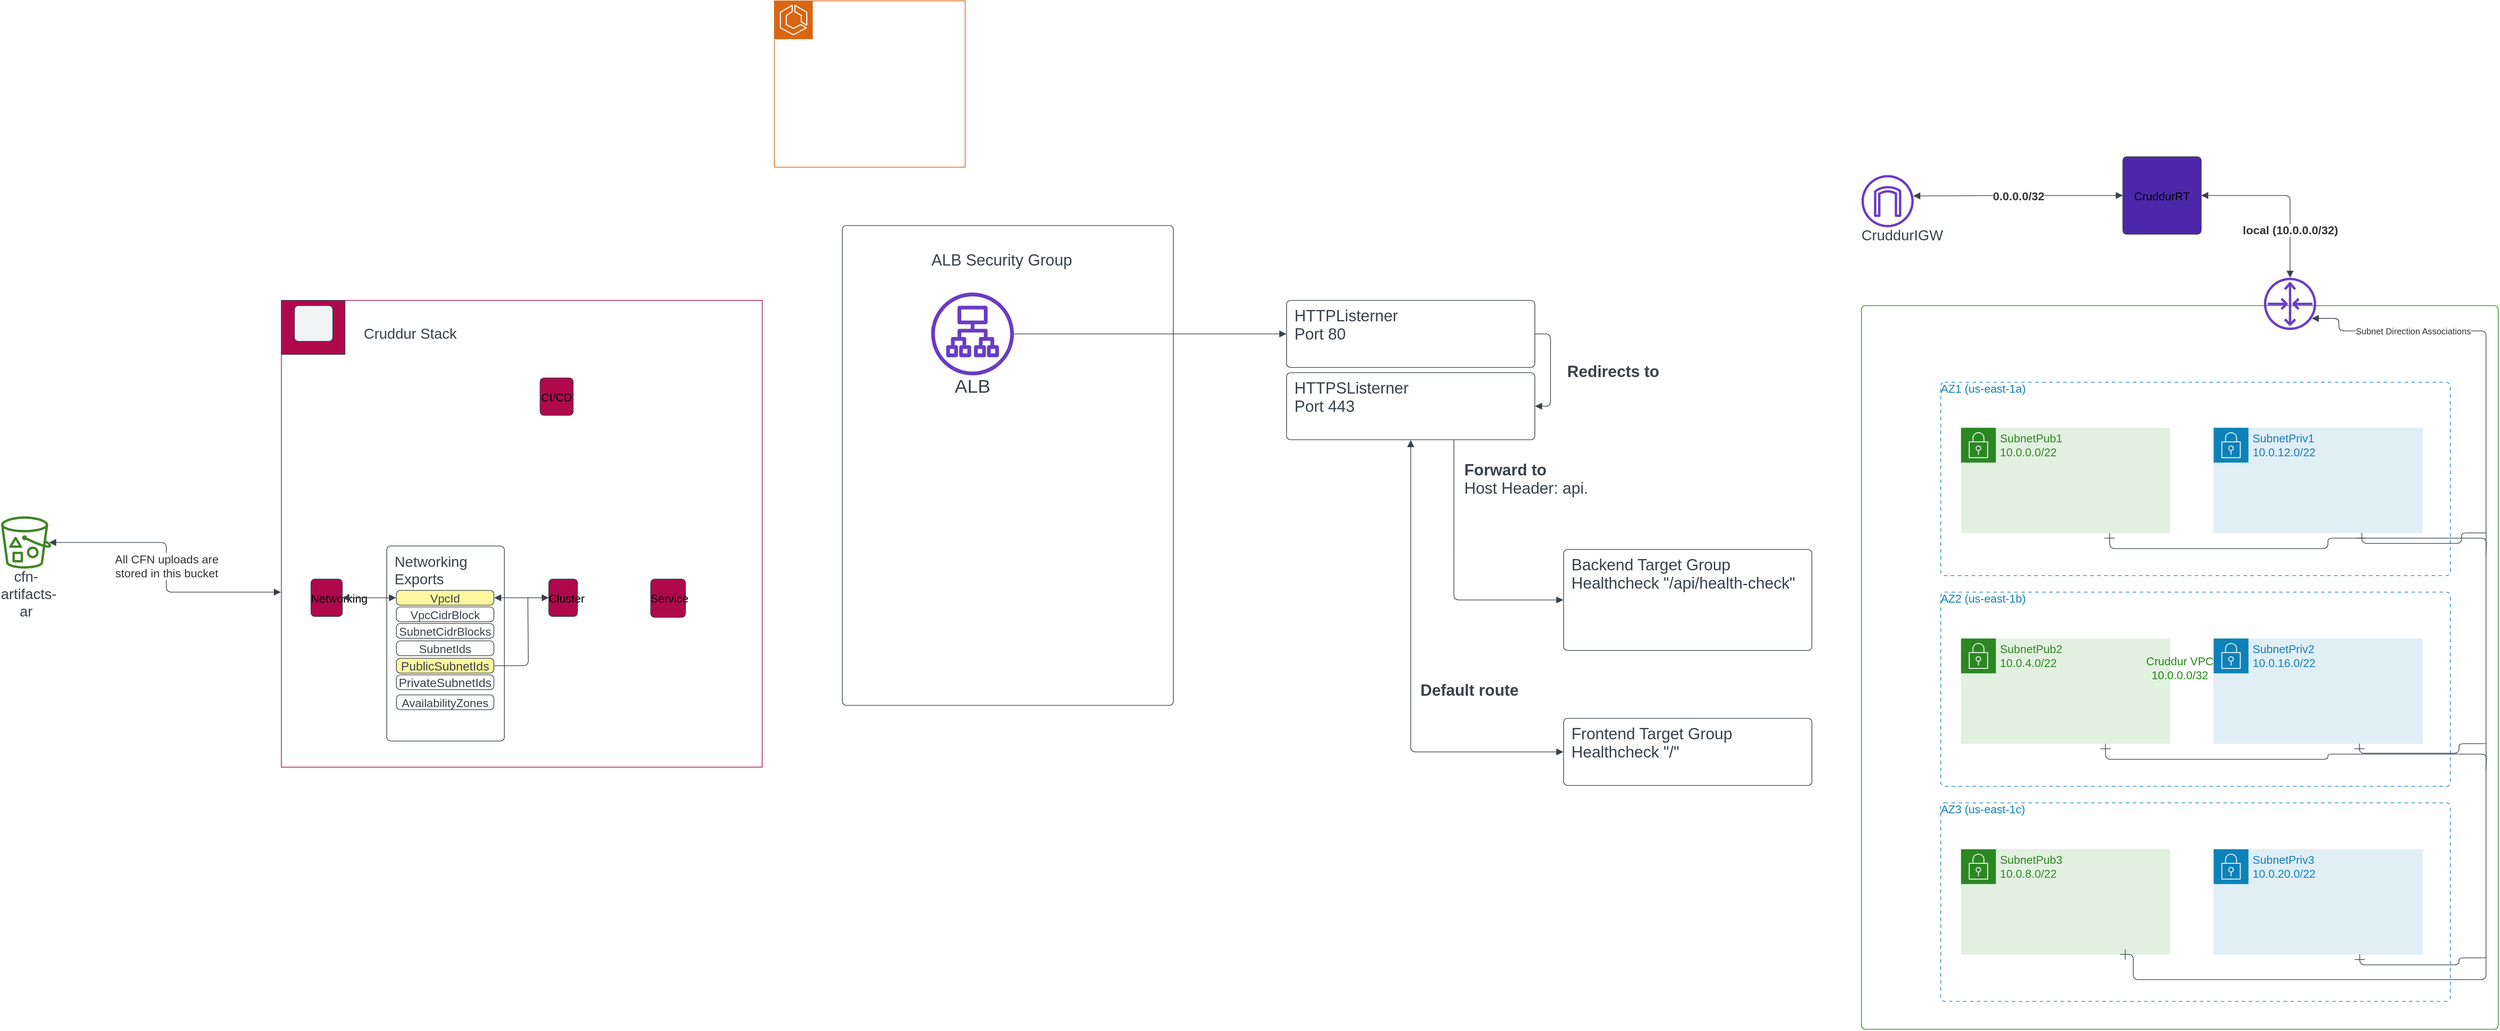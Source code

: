 <mxfile version="20.8.20" type="github">
  <diagram name="Page-1" id="DmIdj5LOLqRMzLJ2gPiF">
    <mxGraphModel dx="2603" dy="2450" grid="1" gridSize="10" guides="1" tooltips="1" connect="1" arrows="1" fold="1" page="1" pageScale="1" pageWidth="1169" pageHeight="1654" math="0" shadow="0">
      <root>
        <mxCell id="0" />
        <mxCell id="1" parent="0" />
        <mxCell id="Y5ffWVeLKaedBnNB1SG8-2" value="" style="html=1;overflow=block;blockSpacing=1;whiteSpace=wrap;fontSize=13;spacing=3.8;strokeColor=#3a414a;strokeOpacity=100;rounded=1;absoluteArcSize=1;arcSize=9;strokeWidth=0.8;lucidId=Gu1TGajPd.M8;" vertex="1" parent="1">
          <mxGeometry y="78" width="380" height="551" as="geometry" />
        </mxCell>
        <mxCell id="Y5ffWVeLKaedBnNB1SG8-3" value="" style="html=1;overflow=block;blockSpacing=1;whiteSpace=wrap;fontSize=13;spacing=9;strokeColor=#d86613;strokeOpacity=100;strokeWidth=0.8;lucidId=Tg1TGxLeuST_;" vertex="1" parent="1">
          <mxGeometry x="-78" y="-180" width="219" height="191" as="geometry" />
        </mxCell>
        <mxCell id="Y5ffWVeLKaedBnNB1SG8-4" value="" style="html=1;overflow=block;blockSpacing=1;whiteSpace=wrap;fontSize=13;spacing=3.8;strokeColor=#b0084d;strokeOpacity=100;strokeWidth=0.8;lucidId=mw0TCf-SKjKt;" vertex="1" parent="1">
          <mxGeometry x="-644" y="164" width="552" height="536" as="geometry" />
        </mxCell>
        <mxCell id="Y5ffWVeLKaedBnNB1SG8-5" value="       AZ1 (us-east-1a)" style="html=1;overflow=block;blockSpacing=1;whiteSpace=wrap;verticalAlign=top;dashed=1;dashPattern=5 5;fontColor=#0E82B8;container=1;pointerEvents=0;collapsible=0;recursiveResize=0;fontSize=13;align=left;spacing=0;strokeColor=#147eba;strokeOpacity=100;fillOpacity=0;rounded=1;absoluteArcSize=1;arcSize=9;fillColor=#ffffff;strokeWidth=0.8;lucidId=Z4ZT~RqnWNvc;" vertex="1" parent="1">
          <mxGeometry x="1261" y="258" width="585" height="222" as="geometry" />
        </mxCell>
        <mxCell id="Y5ffWVeLKaedBnNB1SG8-6" value="SubnetPub1&#xa;10.0.0.0/22" style="html=1;overflow=block;blockSpacing=1;whiteSpace=wrap;shape=mxgraph.aws4.group;grIcon=mxgraph.aws4.group_security_group;grStroke=0;verticalAlign=top;align=left;grIconSize=40;spacingLeft=45;spacingTop=5;strokeColor=#2C8723;fontColor=#2C8723;container=1;pointerEvents=0;collapsible=0;recursiveResize=0;fontSize=13;spacing=0;strokeOpacity=100;fillOpacity=13;rounded=1;absoluteArcSize=1;arcSize=9;fillColor=#248814;strokeWidth=0;lucidId=A6ZT0tNM1aIh;" vertex="1" parent="1">
          <mxGeometry x="1284" y="310" width="240" height="121" as="geometry" />
        </mxCell>
        <mxCell id="Y5ffWVeLKaedBnNB1SG8-7" value="SubnetPriv1&#xa;10.0.12.0/22" style="html=1;overflow=block;blockSpacing=1;whiteSpace=wrap;shape=mxgraph.aws4.group;grIcon=mxgraph.aws4.group_security_group;grStroke=0;verticalAlign=top;align=left;grIconSize=40;spacingLeft=45;spacingTop=5;strokeColor=#0E82B8;container=1;pointerEvents=0;collapsible=0;recursiveResize=0;fontSize=13;fontColor=#147eba;spacing=0;strokeOpacity=100;fillOpacity=13;rounded=1;absoluteArcSize=1;arcSize=9;fillColor=#147eba;strokeWidth=0;lucidId=D6ZTme_0ZaUr;" vertex="1" parent="1">
          <mxGeometry x="1574" y="310" width="240" height="121" as="geometry" />
        </mxCell>
        <mxCell id="Y5ffWVeLKaedBnNB1SG8-8" value="Cruddur VPC&#xa;10.0.0.0/32 " style="html=1;overflow=block;blockSpacing=1;whiteSpace=wrap;fontSize=13;fontColor=#248814;spacing=0;strokeColor=#248814;strokeOpacity=100;fillOpacity=0;rounded=1;absoluteArcSize=1;arcSize=9;fillColor=#ffffff;strokeWidth=0.8;container=1;pointerEvents=0;collapsible=0;recursiveResize=0;lucidId=Z_ZT-OhwxgQS;" vertex="1" parent="1">
          <mxGeometry x="1170" y="170" width="731" height="831" as="geometry" />
        </mxCell>
        <mxCell id="Y5ffWVeLKaedBnNB1SG8-9" value="       AZ2 (us-east-1b)" style="html=1;overflow=block;blockSpacing=1;whiteSpace=wrap;verticalAlign=top;dashed=1;dashPattern=5 5;fontColor=#0E82B8;container=1;pointerEvents=0;collapsible=0;recursiveResize=0;fontSize=13;align=left;spacing=0;strokeColor=#147eba;strokeOpacity=100;fillOpacity=0;rounded=1;absoluteArcSize=1;arcSize=9;fillColor=#ffffff;strokeWidth=0.8;lucidId=if0TXPkdlUMy;" vertex="1" parent="1">
          <mxGeometry x="1261" y="499" width="585" height="223" as="geometry" />
        </mxCell>
        <mxCell id="Y5ffWVeLKaedBnNB1SG8-10" value="SubnetPub2&#xa;10.0.4.0/22" style="html=1;overflow=block;blockSpacing=1;whiteSpace=wrap;shape=mxgraph.aws4.group;grIcon=mxgraph.aws4.group_security_group;grStroke=0;verticalAlign=top;align=left;grIconSize=40;spacingLeft=45;spacingTop=5;strokeColor=#2C8723;fontColor=#2C8723;container=1;pointerEvents=0;collapsible=0;recursiveResize=0;fontSize=13;spacing=0;strokeOpacity=100;fillOpacity=13;rounded=1;absoluteArcSize=1;arcSize=9;fillColor=#248814;strokeWidth=0;lucidId=if0TEgoTsi_F;" vertex="1" parent="1">
          <mxGeometry x="1284" y="552" width="240" height="121" as="geometry" />
        </mxCell>
        <mxCell id="Y5ffWVeLKaedBnNB1SG8-11" value="SubnetPriv2&#xa;10.0.16.0/22" style="html=1;overflow=block;blockSpacing=1;whiteSpace=wrap;shape=mxgraph.aws4.group;grIcon=mxgraph.aws4.group_security_group;grStroke=0;verticalAlign=top;align=left;grIconSize=40;spacingLeft=45;spacingTop=5;strokeColor=#0E82B8;container=1;pointerEvents=0;collapsible=0;recursiveResize=0;fontSize=13;fontColor=#147eba;spacing=0;strokeOpacity=100;fillOpacity=13;rounded=1;absoluteArcSize=1;arcSize=9;fillColor=#147eba;strokeWidth=0;lucidId=if0TMw7SNUd1;" vertex="1" parent="1">
          <mxGeometry x="1574" y="552" width="240" height="121" as="geometry" />
        </mxCell>
        <mxCell id="Y5ffWVeLKaedBnNB1SG8-12" value="       AZ3 (us-east-1c)" style="html=1;overflow=block;blockSpacing=1;whiteSpace=wrap;verticalAlign=top;dashed=1;dashPattern=5 5;fontColor=#0E82B8;container=1;pointerEvents=0;collapsible=0;recursiveResize=0;fontSize=13;align=left;spacing=0;strokeColor=#147eba;strokeOpacity=100;fillOpacity=0;rounded=1;absoluteArcSize=1;arcSize=9;fillColor=#ffffff;strokeWidth=0.8;lucidId=pf0TN7_UmOL7;" vertex="1" parent="1">
          <mxGeometry x="1261" y="741" width="585" height="228" as="geometry" />
        </mxCell>
        <mxCell id="Y5ffWVeLKaedBnNB1SG8-13" value="SubnetPub3&#xa;10.0.8.0/22" style="html=1;overflow=block;blockSpacing=1;whiteSpace=wrap;shape=mxgraph.aws4.group;grIcon=mxgraph.aws4.group_security_group;grStroke=0;verticalAlign=top;align=left;grIconSize=40;spacingLeft=45;spacingTop=5;strokeColor=#2C8723;fontColor=#2C8723;container=1;pointerEvents=0;collapsible=0;recursiveResize=0;fontSize=13;spacing=0;strokeOpacity=100;fillOpacity=13;rounded=1;absoluteArcSize=1;arcSize=9;fillColor=#248814;strokeWidth=0;lucidId=pf0Tl75vCmeT;" vertex="1" parent="1">
          <mxGeometry x="1284" y="794" width="240" height="121" as="geometry" />
        </mxCell>
        <mxCell id="Y5ffWVeLKaedBnNB1SG8-14" value="SubnetPriv3&#xa;10.0.20.0/22" style="html=1;overflow=block;blockSpacing=1;whiteSpace=wrap;shape=mxgraph.aws4.group;grIcon=mxgraph.aws4.group_security_group;grStroke=0;verticalAlign=top;align=left;grIconSize=40;spacingLeft=45;spacingTop=5;strokeColor=#0E82B8;container=1;pointerEvents=0;collapsible=0;recursiveResize=0;fontSize=13;fontColor=#147eba;spacing=0;strokeOpacity=100;fillOpacity=13;rounded=1;absoluteArcSize=1;arcSize=9;fillColor=#147eba;strokeWidth=0;lucidId=pf0TrG4AAMhS;" vertex="1" parent="1">
          <mxGeometry x="1574" y="794" width="240" height="121" as="geometry" />
        </mxCell>
        <mxCell id="Y5ffWVeLKaedBnNB1SG8-15" value="CruddurRT" style="html=1;overflow=block;blockSpacing=1;whiteSpace=wrap;fontSize=13;spacing=0;strokeColor=#3a414a;strokeOpacity=100;rounded=1;absoluteArcSize=1;arcSize=9;fillColor=#4D27AA;strokeWidth=0.8;lucidId=39ZTzKno2BkV;" vertex="1" parent="1">
          <mxGeometry x="1470" y="-1" width="90" height="89" as="geometry" />
        </mxCell>
        <mxCell id="Y5ffWVeLKaedBnNB1SG8-16" value="" style="html=1;overflow=block;blockSpacing=1;whiteSpace=wrap;shape=mxgraph.aws4.router;labelPosition=center;verticalLabelPosition=bottom;align=center;verticalAlign=top;pointerEvents=1;fontSize=13;spacing=0;strokeColor=#3a414a;strokeOpacity=100;rounded=1;absoluteArcSize=1;arcSize=9;fillColor=#693cc5;strokeWidth=0.8;lucidId=3-ZTYZ8C4m2f;" vertex="1" parent="1">
          <mxGeometry x="1632" y="138" width="60" height="60" as="geometry" />
        </mxCell>
        <mxCell id="Y5ffWVeLKaedBnNB1SG8-17" value="" style="html=1;jettySize=18;whiteSpace=wrap;fontSize=13;strokeColor=#3a414a;strokeOpacity=100;strokeWidth=0.8;rounded=1;arcSize=12;edgeStyle=orthogonalEdgeStyle;startArrow=block;startFill=1;endArrow=block;endFill=1;exitX=1;exitY=0.5;exitPerimeter=0;entryX=0.5;entryY=0;entryPerimeter=0;lucidId=h~ZTw6QrdE8z;" edge="1" parent="1" source="Y5ffWVeLKaedBnNB1SG8-15" target="Y5ffWVeLKaedBnNB1SG8-16">
          <mxGeometry width="100" height="100" relative="1" as="geometry">
            <Array as="points" />
          </mxGeometry>
        </mxCell>
        <mxCell id="Y5ffWVeLKaedBnNB1SG8-18" value="local (10.0.0.0/32)" style="text;html=1;resizable=0;labelBackgroundColor=default;align=center;verticalAlign=middle;fontStyle=1;fontColor=#333333;fontSize=13.3;" vertex="1" parent="Y5ffWVeLKaedBnNB1SG8-17">
          <mxGeometry x="0.433" relative="1" as="geometry" />
        </mxCell>
        <mxCell id="Y5ffWVeLKaedBnNB1SG8-19" value="CruddurIGW" style="html=1;overflow=block;blockSpacing=1;whiteSpace=wrap;shape=mxgraph.aws4.internet_gateway;labelPosition=center;verticalLabelPosition=bottom;align=center;verticalAlign=top;pointerEvents=1;fontSize=16.7;fontColor=#3a414a;spacing=0;strokeColor=#3a414a;strokeOpacity=100;rounded=1;absoluteArcSize=1;arcSize=9;fillColor=#693cc5;strokeWidth=0.8;lucidId=O~ZTAr_EYrPd;" vertex="1" parent="1">
          <mxGeometry x="1170" y="20" width="60" height="60" as="geometry" />
        </mxCell>
        <mxCell id="Y5ffWVeLKaedBnNB1SG8-20" value="" style="html=1;jettySize=18;whiteSpace=wrap;fontSize=13;strokeColor=#3a414a;strokeOpacity=100;strokeWidth=0.8;rounded=1;arcSize=12;edgeStyle=orthogonalEdgeStyle;startArrow=block;startFill=1;endArrow=block;endFill=1;exitX=0;exitY=0.5;exitPerimeter=0;entryX=0.99;entryY=0.4;entryPerimeter=0;lucidId=X~ZTACHfxG1c;" edge="1" parent="1" source="Y5ffWVeLKaedBnNB1SG8-15" target="Y5ffWVeLKaedBnNB1SG8-19">
          <mxGeometry width="100" height="100" relative="1" as="geometry">
            <Array as="points" />
          </mxGeometry>
        </mxCell>
        <mxCell id="Y5ffWVeLKaedBnNB1SG8-21" value="0.0.0.0/32" style="text;html=1;resizable=0;labelBackgroundColor=default;align=center;verticalAlign=middle;fontStyle=1;fontColor=#333333;fontSize=13.3;" vertex="1" parent="Y5ffWVeLKaedBnNB1SG8-20">
          <mxGeometry relative="1" as="geometry" />
        </mxCell>
        <mxCell id="Y5ffWVeLKaedBnNB1SG8-22" value="" style="html=1;jettySize=18;whiteSpace=wrap;fontSize=13;strokeColor=#3a414a;strokeOpacity=100;strokeWidth=0.8;rounded=1;arcSize=12;edgeStyle=orthogonalEdgeStyle;startArrow=ERone;startSize=10;endArrow=block;endFill=1;exitX=0.762;exitY=1;exitPerimeter=0;entryX=0.915;entryY=0.778;entryPerimeter=0;lucidId=0j0T1WFHOqhb;" edge="1" parent="1" source="Y5ffWVeLKaedBnNB1SG8-13" target="Y5ffWVeLKaedBnNB1SG8-16">
          <mxGeometry width="100" height="100" relative="1" as="geometry">
            <Array as="points">
              <mxPoint x="1482" y="944" />
              <mxPoint x="1887" y="944" />
              <mxPoint x="1887" y="199" />
              <mxPoint x="1718" y="199" />
              <mxPoint x="1718" y="185" />
            </Array>
          </mxGeometry>
        </mxCell>
        <mxCell id="Y5ffWVeLKaedBnNB1SG8-23" value="Subnet Direction Associations" style="text;html=1;resizable=0;labelBackgroundColor=default;align=center;verticalAlign=middle;fontColor=#333333;fontSize=10;" vertex="1" parent="Y5ffWVeLKaedBnNB1SG8-22">
          <mxGeometry x="0.815" relative="1" as="geometry" />
        </mxCell>
        <mxCell id="Y5ffWVeLKaedBnNB1SG8-24" value="" style="html=1;jettySize=18;whiteSpace=wrap;fontSize=13;strokeColor=#3a414a;strokeOpacity=100;strokeWidth=0.8;rounded=1;arcSize=12;edgeStyle=orthogonalEdgeStyle;startArrow=ERone;startSize=10;endArrow=none;exitX=0.7;exitY=1;exitPerimeter=0;lucidId=uk0TY1qM_Ws-;" edge="1" parent="1" source="Y5ffWVeLKaedBnNB1SG8-14">
          <mxGeometry width="100" height="100" relative="1" as="geometry">
            <Array as="points">
              <mxPoint x="1742" y="927" />
              <mxPoint x="1856" y="927" />
              <mxPoint x="1856" y="919" />
            </Array>
            <mxPoint x="1887" y="919" as="targetPoint" />
          </mxGeometry>
        </mxCell>
        <mxCell id="Y5ffWVeLKaedBnNB1SG8-25" value="" style="html=1;jettySize=18;whiteSpace=wrap;fontSize=13;strokeColor=#3a414a;strokeOpacity=100;strokeWidth=0.8;rounded=1;arcSize=12;edgeStyle=orthogonalEdgeStyle;startArrow=ERone;startSize=10;endArrow=none;exitX=0.698;exitY=1;exitPerimeter=0;lucidId=am0TiYnxLX_K;" edge="1" parent="1" source="Y5ffWVeLKaedBnNB1SG8-11">
          <mxGeometry width="100" height="100" relative="1" as="geometry">
            <Array as="points">
              <mxPoint x="1741" y="684" />
              <mxPoint x="1856" y="684" />
              <mxPoint x="1856" y="673" />
            </Array>
            <mxPoint x="1887" y="672" as="targetPoint" />
          </mxGeometry>
        </mxCell>
        <mxCell id="Y5ffWVeLKaedBnNB1SG8-26" value="" style="html=1;jettySize=18;whiteSpace=wrap;fontSize=13;strokeColor=#3a414a;strokeOpacity=100;strokeWidth=0.8;rounded=1;arcSize=12;edgeStyle=orthogonalEdgeStyle;startArrow=ERone;startSize=10;endArrow=none;exitX=0.71;exitY=1;exitPerimeter=0;lucidId=mm0ThXtORxJv;" edge="1" parent="1" source="Y5ffWVeLKaedBnNB1SG8-7">
          <mxGeometry width="100" height="100" relative="1" as="geometry">
            <Array as="points">
              <mxPoint x="1744" y="443" />
              <mxPoint x="1859" y="443" />
              <mxPoint x="1859" y="431" />
            </Array>
            <mxPoint x="1887" y="431" as="targetPoint" />
          </mxGeometry>
        </mxCell>
        <mxCell id="Y5ffWVeLKaedBnNB1SG8-27" value="" style="html=1;jettySize=18;whiteSpace=wrap;fontSize=13;strokeColor=#3a414a;strokeOpacity=100;strokeWidth=0.8;rounded=1;arcSize=12;edgeStyle=orthogonalEdgeStyle;startArrow=ERone;startSize=10;endArrow=none;exitX=0.712;exitY=1;exitPerimeter=0;lucidId=cn0THkkEZha1;" edge="1" parent="1" source="Y5ffWVeLKaedBnNB1SG8-6">
          <mxGeometry width="100" height="100" relative="1" as="geometry">
            <Array as="points" />
            <mxPoint x="1887" y="455" as="targetPoint" />
          </mxGeometry>
        </mxCell>
        <mxCell id="Y5ffWVeLKaedBnNB1SG8-28" value="" style="html=1;jettySize=18;whiteSpace=wrap;fontSize=13;strokeColor=#3a414a;strokeOpacity=100;strokeWidth=0.8;rounded=1;arcSize=12;edgeStyle=orthogonalEdgeStyle;startArrow=ERone;startSize=10;endArrow=none;exitX=0.692;exitY=1;exitPerimeter=0;lucidId=In0Tjv0NjC70;" edge="1" parent="1" source="Y5ffWVeLKaedBnNB1SG8-10">
          <mxGeometry width="100" height="100" relative="1" as="geometry">
            <Array as="points" />
            <mxPoint x="1887" y="703" as="targetPoint" />
          </mxGeometry>
        </mxCell>
        <mxCell id="Y5ffWVeLKaedBnNB1SG8-29" value="" style="html=1;overflow=block;blockSpacing=1;whiteSpace=wrap;fontSize=13;spacing=9;strokeColor=#3a414a;strokeOpacity=100;fillOpacity=100;fillColor=#b0084d;strokeWidth=0.8;lucidId=Ux0TUwAn13kx;container=1;collapsible=0;" vertex="1" parent="1">
          <mxGeometry x="-644" y="164" width="73" height="62" as="geometry" />
        </mxCell>
        <mxCell id="Y5ffWVeLKaedBnNB1SG8-30" value="" style="html=1;overflow=block;blockSpacing=1;whiteSpace=wrap;fontSize=13;spacing=0;strokeColor=#3a414a;strokeOpacity=100;fillOpacity=100;rounded=1;absoluteArcSize=1;arcSize=9;fillColor=#f2f3f5;strokeWidth=0.8;lucidId=Rv0TnxgyF09b;" vertex="1" parent="Y5ffWVeLKaedBnNB1SG8-29">
          <mxGeometry x="15" y="6" width="44" height="41" as="geometry" />
        </mxCell>
        <mxCell id="Y5ffWVeLKaedBnNB1SG8-31" value="Cruddur Stack" style="html=1;overflow=block;blockSpacing=1;whiteSpace=wrap;fontSize=16.7;fontColor=#3a414a;spacing=3.8;strokeOpacity=0;fillOpacity=0;rounded=1;absoluteArcSize=1;arcSize=9;fillColor=#ffffff;strokeWidth=0.8;lucidId=dE0TspO_Agiy;" vertex="1" parent="1">
          <mxGeometry x="-586" y="180" width="180" height="45" as="geometry" />
        </mxCell>
        <mxCell id="Y5ffWVeLKaedBnNB1SG8-32" value="Service" style="html=1;overflow=block;blockSpacing=1;whiteSpace=wrap;fontSize=13;spacing=0;strokeColor=#3a414a;strokeOpacity=100;rounded=1;absoluteArcSize=1;arcSize=9;fillColor=#B0084D;strokeWidth=0.8;lucidId=QE0TkIABUwMf;" vertex="1" parent="1">
          <mxGeometry x="-220" y="484" width="40" height="44" as="geometry" />
        </mxCell>
        <mxCell id="Y5ffWVeLKaedBnNB1SG8-33" value="CI/CD" style="html=1;overflow=block;blockSpacing=1;whiteSpace=wrap;fontSize=13;spacing=0;strokeColor=#3a414a;strokeOpacity=100;rounded=1;absoluteArcSize=1;arcSize=9;fillColor=#B0084D;strokeWidth=0.8;lucidId=SE0Trwo9pT6K;" vertex="1" parent="1">
          <mxGeometry x="-347" y="253" width="38" height="43" as="geometry" />
        </mxCell>
        <mxCell id="Y5ffWVeLKaedBnNB1SG8-34" value="cfn-artifacts-ar" style="html=1;overflow=block;blockSpacing=1;whiteSpace=wrap;shape=mxgraph.aws4.bucket_with_objects;labelPosition=center;verticalLabelPosition=bottom;align=center;verticalAlign=top;pointerEvents=1;fontSize=16.7;fontColor=#3a414a;spacing=0;strokeColor=#3a414a;strokeOpacity=100;rounded=1;absoluteArcSize=1;arcSize=9;fillColor=#3f8624;strokeWidth=0.8;lucidId=dI0Tzxsv~msY;" vertex="1" parent="1">
          <mxGeometry x="-966" y="412" width="58" height="60" as="geometry" />
        </mxCell>
        <mxCell id="Y5ffWVeLKaedBnNB1SG8-35" value="" style="html=1;jettySize=18;whiteSpace=wrap;fontSize=13;strokeColor=#3a414a;strokeOpacity=100;strokeWidth=0.8;rounded=1;arcSize=12;edgeStyle=orthogonalEdgeStyle;startArrow=block;startFill=1;endArrow=block;endFill=1;exitX=0.958;exitY=0.5;exitPerimeter=0;entryX=-0.001;entryY=0.625;entryPerimeter=0;lucidId=yI0TNxTwH4DH;" edge="1" parent="1" source="Y5ffWVeLKaedBnNB1SG8-34" target="Y5ffWVeLKaedBnNB1SG8-4">
          <mxGeometry width="100" height="100" relative="1" as="geometry">
            <Array as="points" />
          </mxGeometry>
        </mxCell>
        <mxCell id="Y5ffWVeLKaedBnNB1SG8-36" value="All CFN uploads are&#xa;stored in this bucket" style="text;html=1;resizable=0;labelBackgroundColor=default;align=center;verticalAlign=middle;fontColor=#333333;fontSize=13.3;" vertex="1" parent="Y5ffWVeLKaedBnNB1SG8-35">
          <mxGeometry relative="1" as="geometry" />
        </mxCell>
        <mxCell id="Y5ffWVeLKaedBnNB1SG8-37" value="" style="group;dropTarget=0;pointerEvents=0;" vertex="1" parent="1">
          <mxGeometry x="-610" y="446" width="306" height="224" as="geometry" />
        </mxCell>
        <mxCell id="Y5ffWVeLKaedBnNB1SG8-38" value="Networking Exports" style="html=1;overflow=block;blockSpacing=1;whiteSpace=wrap;fontSize=16.7;fontColor=#3a414a;align=left;spacing=9;verticalAlign=top;strokeColor=#3a414a;strokeOpacity=100;rounded=1;absoluteArcSize=1;arcSize=9;strokeWidth=0.8;lucidId=A80ToU6WK9eq;" vertex="1" parent="Y5ffWVeLKaedBnNB1SG8-37">
          <mxGeometry x="87" width="135" height="224" as="geometry" />
        </mxCell>
        <mxCell id="Y5ffWVeLKaedBnNB1SG8-39" value="Cluster" style="html=1;overflow=block;blockSpacing=1;whiteSpace=wrap;fontSize=13;spacing=0;strokeColor=#3a414a;strokeOpacity=100;rounded=1;absoluteArcSize=1;arcSize=9;fillColor=#B0084D;strokeWidth=0.8;lucidId=Hv0TK~j5aLSO;" vertex="1" parent="Y5ffWVeLKaedBnNB1SG8-37">
          <mxGeometry x="273" y="38" width="33" height="43" as="geometry" />
        </mxCell>
        <mxCell id="Y5ffWVeLKaedBnNB1SG8-40" value="Networking" style="html=1;overflow=block;blockSpacing=1;whiteSpace=wrap;fontSize=13;spacing=0;strokeColor=#3a414a;strokeOpacity=100;rounded=1;absoluteArcSize=1;arcSize=9;fillColor=#B0084D;strokeWidth=0.8;lucidId=UE0TpvwwCdfr;" vertex="1" parent="Y5ffWVeLKaedBnNB1SG8-37">
          <mxGeometry y="38" width="36" height="43" as="geometry" />
        </mxCell>
        <mxCell id="Y5ffWVeLKaedBnNB1SG8-41" value="VpcCidrBlock" style="html=1;overflow=block;blockSpacing=1;whiteSpace=wrap;fontSize=13.3;fontColor=#3a414a;spacing=0;strokeColor=#3a414a;strokeOpacity=100;rounded=1;absoluteArcSize=1;arcSize=9;strokeWidth=0.8;lucidId=7L0TkX8M1S7Z;" vertex="1" parent="Y5ffWVeLKaedBnNB1SG8-37">
          <mxGeometry x="98" y="70" width="112" height="17" as="geometry" />
        </mxCell>
        <mxCell id="Y5ffWVeLKaedBnNB1SG8-42" value="SubnetCidrBlocks" style="html=1;overflow=block;blockSpacing=1;whiteSpace=wrap;fontSize=13.3;fontColor=#3a414a;spacing=0;strokeColor=#3a414a;strokeOpacity=100;rounded=1;absoluteArcSize=1;arcSize=9;strokeWidth=0.8;lucidId=9L0T8~TS0tZD;" vertex="1" parent="Y5ffWVeLKaedBnNB1SG8-37">
          <mxGeometry x="98" y="89" width="112" height="17" as="geometry" />
        </mxCell>
        <mxCell id="Y5ffWVeLKaedBnNB1SG8-43" value="PublicSubnetIds" style="html=1;overflow=block;blockSpacing=1;whiteSpace=wrap;fontSize=14;fontColor=#3a414a;spacing=0;strokeColor=#3a414a;strokeOpacity=100;fillOpacity=100;rounded=1;absoluteArcSize=1;arcSize=9;fillColor=#fff7a1;strokeWidth=0.8;lucidId=aM0T7n-Lwh~_;" vertex="1" parent="Y5ffWVeLKaedBnNB1SG8-37">
          <mxGeometry x="98" y="129" width="112" height="17" as="geometry" />
        </mxCell>
        <mxCell id="Y5ffWVeLKaedBnNB1SG8-44" value="SubnetIds" style="html=1;overflow=block;blockSpacing=1;whiteSpace=wrap;fontSize=13.3;fontColor=#3a414a;spacing=0;strokeColor=#3a414a;strokeOpacity=100;rounded=1;absoluteArcSize=1;arcSize=9;strokeWidth=0.8;lucidId=5O0TtLe9554C;" vertex="1" parent="Y5ffWVeLKaedBnNB1SG8-37">
          <mxGeometry x="98" y="109" width="112" height="17" as="geometry" />
        </mxCell>
        <mxCell id="Y5ffWVeLKaedBnNB1SG8-45" value="VpcId" style="html=1;overflow=block;blockSpacing=1;whiteSpace=wrap;fontSize=13.3;fontColor=#3a414a;spacing=0;strokeColor=#3a414a;strokeOpacity=100;fillOpacity=100;rounded=1;absoluteArcSize=1;arcSize=9;fillColor=#fff7a1;strokeWidth=0.8;lucidId=dP0TKXAvNs3V;" vertex="1" parent="Y5ffWVeLKaedBnNB1SG8-37">
          <mxGeometry x="98" y="51" width="112" height="17" as="geometry" />
        </mxCell>
        <mxCell id="Y5ffWVeLKaedBnNB1SG8-46" value="PrivateSubnetIds" style="html=1;overflow=block;blockSpacing=1;whiteSpace=wrap;fontSize=14;fontColor=#3a414a;spacing=0;strokeColor=#3a414a;strokeOpacity=100;rounded=1;absoluteArcSize=1;arcSize=9;strokeWidth=0.8;lucidId=xb1TEO2NR7rC;" vertex="1" parent="Y5ffWVeLKaedBnNB1SG8-37">
          <mxGeometry x="98" y="148" width="112" height="17" as="geometry" />
        </mxCell>
        <mxCell id="Y5ffWVeLKaedBnNB1SG8-47" value="AvailabilityZones" style="html=1;overflow=block;blockSpacing=1;whiteSpace=wrap;fontSize=13.3;fontColor=#3a414a;spacing=0;strokeColor=#3a414a;strokeOpacity=100;rounded=1;absoluteArcSize=1;arcSize=9;strokeWidth=0.8;lucidId=Cb1TjHKciOx0;" vertex="1" parent="Y5ffWVeLKaedBnNB1SG8-37">
          <mxGeometry x="98" y="171" width="112" height="17" as="geometry" />
        </mxCell>
        <mxCell id="Y5ffWVeLKaedBnNB1SG8-48" value="" style="html=1;jettySize=18;whiteSpace=wrap;fontSize=13;strokeColor=#3a414a;strokeOpacity=100;strokeWidth=0.8;rounded=1;arcSize=12;edgeStyle=orthogonalEdgeStyle;startArrow=block;startFill=1;endArrow=block;endFill=1;exitX=1;exitY=0.5;exitPerimeter=0;entryX=-0.003;entryY=0.5;entryPerimeter=0;lucidId=WX0TaIPggkP6;" edge="1" parent="Y5ffWVeLKaedBnNB1SG8-37" source="Y5ffWVeLKaedBnNB1SG8-40" target="Y5ffWVeLKaedBnNB1SG8-45">
          <mxGeometry width="100" height="100" relative="1" as="geometry">
            <Array as="points" />
          </mxGeometry>
        </mxCell>
        <mxCell id="Y5ffWVeLKaedBnNB1SG8-49" value="" style="html=1;jettySize=18;whiteSpace=wrap;fontSize=13;strokeColor=#3a414a;strokeOpacity=100;strokeWidth=0.8;rounded=1;arcSize=12;edgeStyle=orthogonalEdgeStyle;startArrow=block;startFill=1;endArrow=block;endFill=1;exitX=0;exitY=0.5;exitPerimeter=0;entryX=1.003;entryY=0.5;entryPerimeter=0;lucidId=5X0TQjPlyJ.j;" edge="1" parent="Y5ffWVeLKaedBnNB1SG8-37" source="Y5ffWVeLKaedBnNB1SG8-39" target="Y5ffWVeLKaedBnNB1SG8-45">
          <mxGeometry width="100" height="100" relative="1" as="geometry">
            <Array as="points" />
          </mxGeometry>
        </mxCell>
        <mxCell id="Y5ffWVeLKaedBnNB1SG8-50" value="" style="html=1;jettySize=18;whiteSpace=wrap;fontSize=13;strokeColor=#3a414a;strokeOpacity=100;strokeWidth=0.8;rounded=1;arcSize=12;edgeStyle=orthogonalEdgeStyle;startArrow=none;endArrow=none;exitX=1.003;exitY=0.5;exitPerimeter=0;lucidId=Nd1TKQJoeuX1;" edge="1" parent="Y5ffWVeLKaedBnNB1SG8-37" source="Y5ffWVeLKaedBnNB1SG8-43">
          <mxGeometry width="100" height="100" relative="1" as="geometry">
            <Array as="points" />
            <mxPoint x="249" y="59" as="targetPoint" />
          </mxGeometry>
        </mxCell>
        <mxCell id="Y5ffWVeLKaedBnNB1SG8-51" value="" style="html=1;overflow=block;blockSpacing=1;whiteSpace=wrap;shape=mxgraph.aws4.resourceIcon;resIcon=mxgraph.aws4.ecs;verticalLabelPosition=bottom;align=center;verticalAlign=top;strokeColor=#ffffff;pointerEvents=1;fontSize=13;spacing=0;strokeOpacity=100;rounded=1;absoluteArcSize=1;arcSize=9;fillColor=#d86613;strokeWidth=0.8;lucidId=wg1THyplZPJS;" vertex="1" parent="1">
          <mxGeometry x="-78" y="-180" width="44" height="44" as="geometry" />
        </mxCell>
        <mxCell id="Y5ffWVeLKaedBnNB1SG8-52" value="&lt;div style=&quot;display: flex; justify-content: flex-start; text-align: left; align-items: baseline; font-size: 0; line-height: 1.25;margin-top: -2px;&quot;&gt;&lt;span&gt;&lt;span style=&quot;font-size:18.3px;color:#3a414a;&quot;&gt;HTTPListerner&#xa;&lt;/span&gt;&lt;/span&gt;&lt;/div&gt;&lt;div style=&quot;display: flex; justify-content: flex-start; text-align: left; align-items: baseline; font-size: 0; line-height: 1.25;margin-top: -2px;&quot;&gt;&lt;span&gt;&lt;span style=&quot;font-size:18.3px;color:#3a414a;&quot;&gt;Port 80&lt;/span&gt;&lt;/span&gt;&lt;/div&gt;" style="html=1;overflow=block;blockSpacing=1;whiteSpace=wrap;fontSize=13;spacing=9;verticalAlign=top;strokeColor=#3a414a;strokeOpacity=100;rounded=1;absoluteArcSize=1;arcSize=9;strokeWidth=0.8;lucidId=to1TdnFgJkd1;" vertex="1" parent="1">
          <mxGeometry x="510" y="164" width="285" height="77" as="geometry" />
        </mxCell>
        <mxCell id="Y5ffWVeLKaedBnNB1SG8-53" value="&lt;div style=&quot;display: flex; justify-content: flex-start; text-align: left; align-items: baseline; font-size: 0; line-height: 1.25;margin-top: -2px;&quot;&gt;&lt;span&gt;&lt;span style=&quot;font-size:18.3px;color:#3a414a;&quot;&gt;HTTPSListerner&#xa;&lt;/span&gt;&lt;/span&gt;&lt;/div&gt;&lt;div style=&quot;display: flex; justify-content: flex-start; text-align: left; align-items: baseline; font-size: 0; line-height: 1.25;margin-top: -2px;&quot;&gt;&lt;span&gt;&lt;span style=&quot;font-size:18.3px;color:#3a414a;&quot;&gt;Port 443&lt;/span&gt;&lt;/span&gt;&lt;/div&gt;" style="html=1;overflow=block;blockSpacing=1;whiteSpace=wrap;fontSize=13;spacing=9;verticalAlign=top;strokeColor=#3a414a;strokeOpacity=100;rounded=1;absoluteArcSize=1;arcSize=9;strokeWidth=0.8;lucidId=mp1TPzRQjrfS;" vertex="1" parent="1">
          <mxGeometry x="510" y="247" width="285" height="77" as="geometry" />
        </mxCell>
        <mxCell id="Y5ffWVeLKaedBnNB1SG8-54" value="" style="html=1;jettySize=18;whiteSpace=wrap;fontSize=13;strokeColor=#3a414a;strokeOpacity=100;strokeWidth=0.8;rounded=1;arcSize=12;edgeStyle=orthogonalEdgeStyle;startArrow=none;endArrow=block;endFill=1;exitX=1.001;exitY=0.5;exitPerimeter=0;entryX=1.001;entryY=0.5;entryPerimeter=0;lucidId=Jp1THk_QCc7.;" edge="1" parent="1" source="Y5ffWVeLKaedBnNB1SG8-52" target="Y5ffWVeLKaedBnNB1SG8-53">
          <mxGeometry width="100" height="100" relative="1" as="geometry">
            <Array as="points" />
          </mxGeometry>
        </mxCell>
        <mxCell id="Y5ffWVeLKaedBnNB1SG8-55" value="Redirects to" style="html=1;overflow=block;blockSpacing=1;whiteSpace=wrap;fontSize=18.3;fontColor=#3a414a;fontStyle=1;spacing=3.8;strokeOpacity=0;fillOpacity=0;rounded=1;absoluteArcSize=1;arcSize=9;fillColor=#ffffff;strokeWidth=0.8;lucidId=4p1TsErLXbFY;" vertex="1" parent="1">
          <mxGeometry x="795" y="222" width="180" height="45" as="geometry" />
        </mxCell>
        <mxCell id="Y5ffWVeLKaedBnNB1SG8-56" value="&lt;div style=&quot;display: flex; justify-content: flex-start; text-align: left; align-items: baseline; font-size: 0; line-height: 1.25;margin-top: -2px;&quot;&gt;&lt;span&gt;&lt;span style=&quot;font-size:18.3px;color:#3a414a;&quot;&gt;Backend Target Group&#xa;&lt;/span&gt;&lt;/span&gt;&lt;/div&gt;&lt;div style=&quot;display: flex; justify-content: flex-start; text-align: left; align-items: baseline; font-size: 0; line-height: 1.25;margin-top: -2px;&quot;&gt;&lt;span&gt;&lt;span style=&quot;font-size:18.3px;color:#3a414a;&quot;&gt;Healthcheck &quot;/api/health-check&quot;&lt;/span&gt;&lt;/span&gt;&lt;/div&gt;" style="html=1;overflow=block;blockSpacing=1;whiteSpace=wrap;fontSize=13;spacing=9;verticalAlign=top;strokeColor=#3a414a;strokeOpacity=100;rounded=1;absoluteArcSize=1;arcSize=9;strokeWidth=0.8;lucidId=rq1TCmNzaplq;" vertex="1" parent="1">
          <mxGeometry x="828" y="450" width="285" height="116" as="geometry" />
        </mxCell>
        <mxCell id="Y5ffWVeLKaedBnNB1SG8-57" value="&lt;div style=&quot;display: flex; justify-content: flex-start; text-align: left; align-items: baseline; font-size: 0; line-height: 1.25;margin-top: -2px;&quot;&gt;&lt;span&gt;&lt;span style=&quot;font-size:18.3px;color:#3a414a;&quot;&gt;Frontend Target Group&#xa;&lt;/span&gt;&lt;/span&gt;&lt;/div&gt;&lt;div style=&quot;display: flex; justify-content: flex-start; text-align: left; align-items: baseline; font-size: 0; line-height: 1.25;margin-top: -2px;&quot;&gt;&lt;span&gt;&lt;span style=&quot;font-size:18.3px;color:#3a414a;&quot;&gt;Healthcheck &quot;/&quot;&lt;/span&gt;&lt;/span&gt;&lt;/div&gt;" style="html=1;overflow=block;blockSpacing=1;whiteSpace=wrap;fontSize=13;spacing=9;verticalAlign=top;strokeColor=#3a414a;strokeOpacity=100;rounded=1;absoluteArcSize=1;arcSize=9;strokeWidth=0.8;lucidId=rq1TJoDe7SLl;" vertex="1" parent="1">
          <mxGeometry x="828" y="644" width="285" height="77" as="geometry" />
        </mxCell>
        <mxCell id="Y5ffWVeLKaedBnNB1SG8-58" value="" style="html=1;jettySize=18;whiteSpace=wrap;fontSize=13;strokeColor=#3a414a;strokeOpacity=100;strokeWidth=0.8;rounded=1;arcSize=12;edgeStyle=orthogonalEdgeStyle;startArrow=block;startFill=1;endArrow=block;endFill=1;exitX=0.5;exitY=1.005;exitPerimeter=0;entryX=-0.001;entryY=0.5;entryPerimeter=0;lucidId=Bq1Tb58wDm-E;" edge="1" parent="1" source="Y5ffWVeLKaedBnNB1SG8-53" target="Y5ffWVeLKaedBnNB1SG8-57">
          <mxGeometry width="100" height="100" relative="1" as="geometry">
            <Array as="points" />
          </mxGeometry>
        </mxCell>
        <mxCell id="Y5ffWVeLKaedBnNB1SG8-59" value="" style="html=1;jettySize=18;whiteSpace=wrap;fontSize=13;strokeColor=#3a414a;strokeOpacity=100;strokeWidth=0.8;rounded=1;arcSize=12;edgeStyle=orthogonalEdgeStyle;startArrow=none;endArrow=block;endFill=1;exitX=0.674;exitY=1.005;exitPerimeter=0;entryX=-0.001;entryY=0.5;entryPerimeter=0;lucidId=Gq1Takwi7JNx;" edge="1" parent="1" source="Y5ffWVeLKaedBnNB1SG8-53" target="Y5ffWVeLKaedBnNB1SG8-56">
          <mxGeometry width="100" height="100" relative="1" as="geometry">
            <Array as="points" />
          </mxGeometry>
        </mxCell>
        <mxCell id="Y5ffWVeLKaedBnNB1SG8-60" value="&lt;div style=&quot;display: flex; justify-content: flex-start; text-align: left; align-items: baseline; font-size: 0; line-height: 1.25;margin-top: -2px;&quot;&gt;&lt;span&gt;&lt;span style=&quot;font-size:18.3px;color:#3a414a;font-weight: bold;&quot;&gt;Forward to&#xa;&lt;/span&gt;&lt;/span&gt;&lt;/div&gt;&lt;div style=&quot;display: flex; justify-content: flex-start; text-align: left; align-items: baseline; font-size: 0; line-height: 1.25;margin-top: -2px;&quot;&gt;&lt;span&gt;&lt;span style=&quot;font-size:18.3px;color:#3a414a;&quot;&gt;&lt;span style=&quot;font-size:18.3px;color:#3a414a;&quot;&gt;Host Header: api.&lt;/span&gt;&lt;/span&gt;&lt;/span&gt;&lt;/div&gt;" style="html=1;overflow=block;blockSpacing=1;whiteSpace=wrap;fontSize=13;spacing=3.8;verticalAlign=top;strokeOpacity=0;fillOpacity=0;rounded=1;absoluteArcSize=1;arcSize=9;fillColor=#ffffff;strokeWidth=0.8;lucidId=Xq1TwTQ4jBMf;" vertex="1" parent="1">
          <mxGeometry x="711" y="347" width="180" height="52" as="geometry" />
        </mxCell>
        <mxCell id="Y5ffWVeLKaedBnNB1SG8-61" value="Default route" style="html=1;overflow=block;blockSpacing=1;whiteSpace=wrap;fontSize=18.3;fontColor=#3a414a;fontStyle=1;spacing=3.8;strokeOpacity=0;fillOpacity=0;rounded=1;absoluteArcSize=1;arcSize=9;fillColor=#ffffff;strokeWidth=0.8;lucidId=2q1TMY3O_R2z;" vertex="1" parent="1">
          <mxGeometry x="630" y="588" width="180" height="45" as="geometry" />
        </mxCell>
        <mxCell id="Y5ffWVeLKaedBnNB1SG8-62" value="ALB" style="html=1;overflow=block;blockSpacing=1;whiteSpace=wrap;shape=mxgraph.aws4.application_load_balancer;labelPosition=center;verticalLabelPosition=bottom;align=center;verticalAlign=top;pointerEvents=1;fontSize=21.7;fontColor=#3a414a;spacing=0;strokeColor=#3a414a;strokeOpacity=100;rounded=1;absoluteArcSize=1;arcSize=9;fillColor=#693cc5;strokeWidth=0.8;lucidId=6t1THYGJJjmS;" vertex="1" parent="1">
          <mxGeometry x="102" y="155" width="95" height="95" as="geometry" />
        </mxCell>
        <mxCell id="Y5ffWVeLKaedBnNB1SG8-63" value="ALB Security Group" style="html=1;overflow=block;blockSpacing=1;whiteSpace=wrap;fontSize=18.3;fontColor=#3a414a;spacing=3.8;strokeOpacity=0;fillOpacity=0;rounded=1;absoluteArcSize=1;arcSize=9;fillColor=#ffffff;strokeWidth=0.8;lucidId=hu1TetaForTg;" vertex="1" parent="1">
          <mxGeometry x="93" y="89" width="180" height="56" as="geometry" />
        </mxCell>
        <mxCell id="Y5ffWVeLKaedBnNB1SG8-64" value="" style="html=1;jettySize=18;whiteSpace=wrap;fontSize=13;strokeColor=#3a414a;strokeOpacity=100;strokeWidth=0.8;rounded=1;arcSize=12;edgeStyle=orthogonalEdgeStyle;startArrow=none;endArrow=block;endFill=1;exitX=1;exitY=0.5;exitPerimeter=0;entryX=-0.001;entryY=0.5;entryPerimeter=0;lucidId=sv1T6VxAgdyx;" edge="1" parent="1" source="Y5ffWVeLKaedBnNB1SG8-62" target="Y5ffWVeLKaedBnNB1SG8-52">
          <mxGeometry width="100" height="100" relative="1" as="geometry">
            <Array as="points" />
          </mxGeometry>
        </mxCell>
      </root>
    </mxGraphModel>
  </diagram>
</mxfile>
